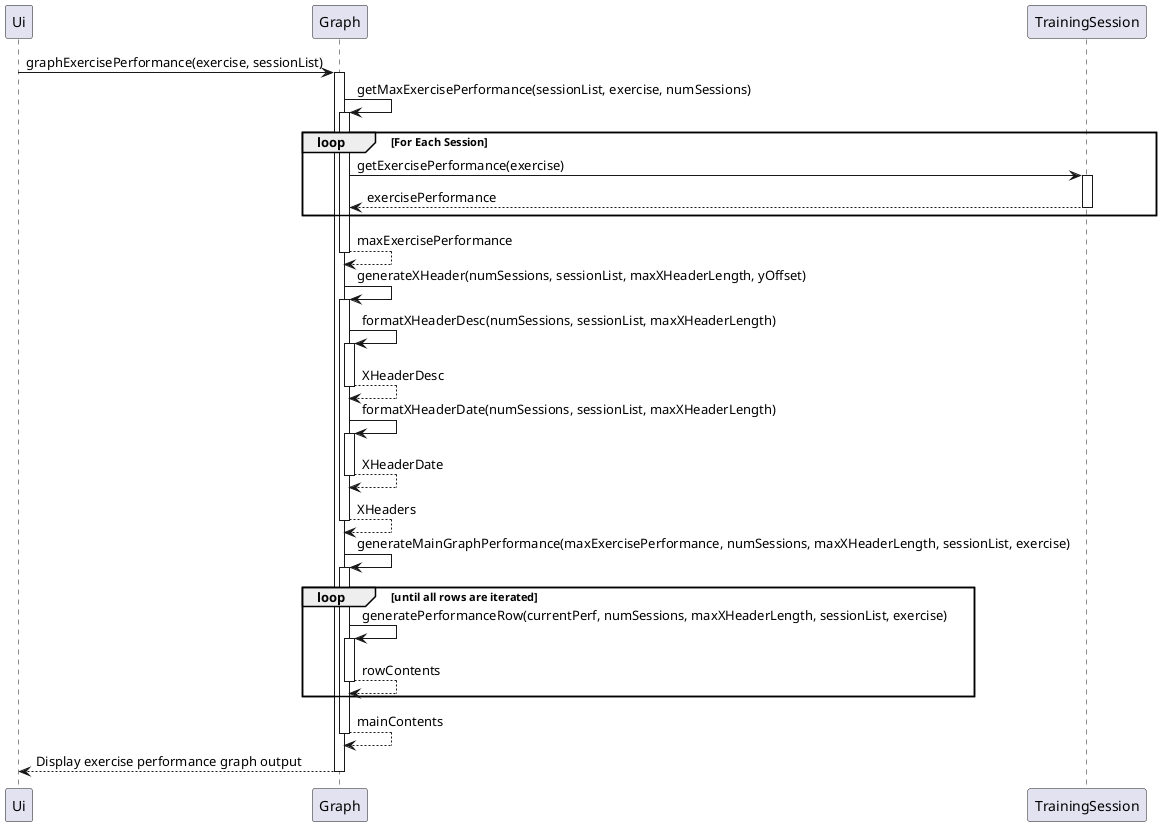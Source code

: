 @startuml
participant Ui as User
participant Graph
participant TrainingSession

User -> Graph : graphExercisePerformance(exercise, sessionList)
activate Graph

Graph -> Graph : getMaxExercisePerformance(sessionList, exercise, numSessions)
activate Graph

loop For Each Session
    Graph -> TrainingSession : getExercisePerformance(exercise)
    activate TrainingSession
    TrainingSession --> Graph : exercisePerformance
    deactivate TrainingSession
end
Graph --> Graph : maxExercisePerformance
deactivate Graph

Graph -> Graph : generateXHeader(numSessions, sessionList, maxXHeaderLength, yOffset)
activate Graph
Graph -> Graph : formatXHeaderDesc(numSessions, sessionList, maxXHeaderLength)
activate Graph
Graph --> Graph : XHeaderDesc
deactivate Graph

Graph -> Graph : formatXHeaderDate(numSessions, sessionList, maxXHeaderLength)
activate Graph
Graph --> Graph : XHeaderDate
deactivate Graph

Graph --> Graph : XHeaders
deactivate Graph

Graph -> Graph : generateMainGraphPerformance(maxExercisePerformance, numSessions, maxXHeaderLength, sessionList, exercise)
activate Graph

loop  until all rows are iterated
    Graph -> Graph : generatePerformanceRow(currentPerf, numSessions, maxXHeaderLength, sessionList, exercise)
    activate Graph
    Graph --> Graph : rowContents
    deactivate Graph
end

Graph --> Graph : mainContents
deactivate Graph

User <-- Graph : Display exercise performance graph output
deactivate Graph
@enduml
